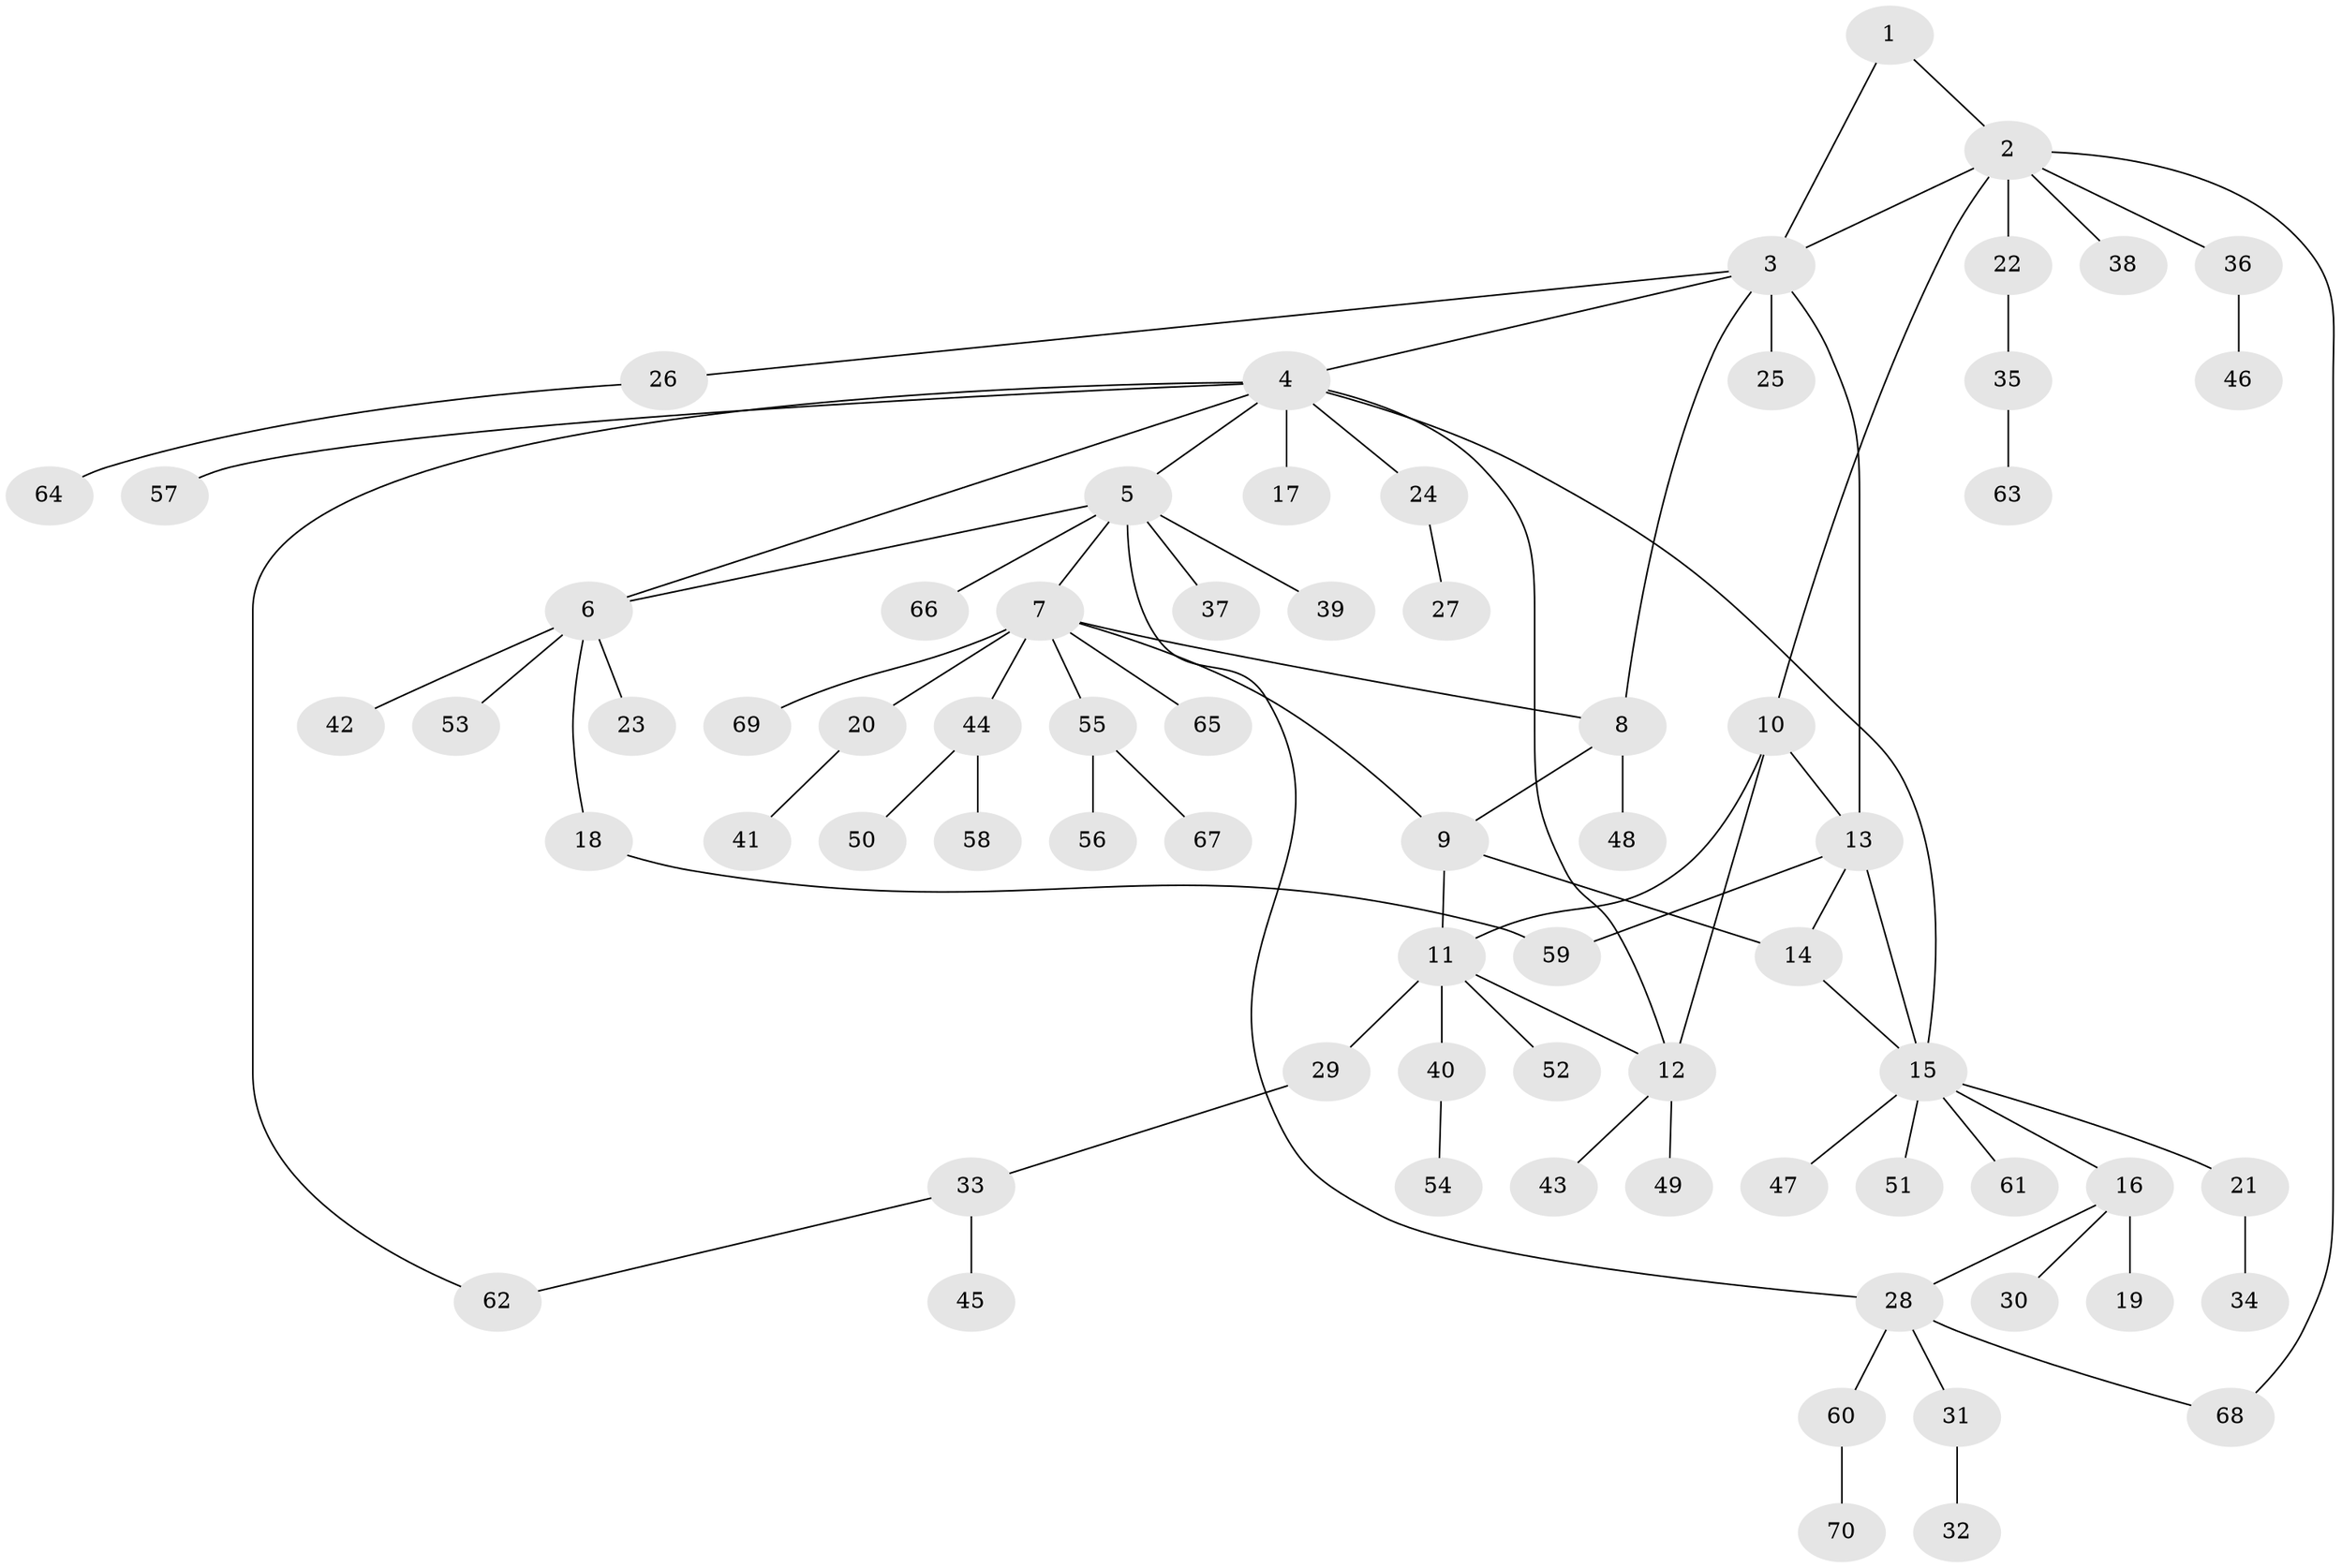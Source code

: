 // Generated by graph-tools (version 1.1) at 2025/26/03/09/25 03:26:38]
// undirected, 70 vertices, 84 edges
graph export_dot {
graph [start="1"]
  node [color=gray90,style=filled];
  1;
  2;
  3;
  4;
  5;
  6;
  7;
  8;
  9;
  10;
  11;
  12;
  13;
  14;
  15;
  16;
  17;
  18;
  19;
  20;
  21;
  22;
  23;
  24;
  25;
  26;
  27;
  28;
  29;
  30;
  31;
  32;
  33;
  34;
  35;
  36;
  37;
  38;
  39;
  40;
  41;
  42;
  43;
  44;
  45;
  46;
  47;
  48;
  49;
  50;
  51;
  52;
  53;
  54;
  55;
  56;
  57;
  58;
  59;
  60;
  61;
  62;
  63;
  64;
  65;
  66;
  67;
  68;
  69;
  70;
  1 -- 2;
  1 -- 3;
  2 -- 3;
  2 -- 10;
  2 -- 22;
  2 -- 36;
  2 -- 38;
  2 -- 68;
  3 -- 4;
  3 -- 8;
  3 -- 13;
  3 -- 25;
  3 -- 26;
  4 -- 5;
  4 -- 6;
  4 -- 12;
  4 -- 15;
  4 -- 17;
  4 -- 24;
  4 -- 57;
  4 -- 62;
  5 -- 6;
  5 -- 7;
  5 -- 28;
  5 -- 37;
  5 -- 39;
  5 -- 66;
  6 -- 18;
  6 -- 23;
  6 -- 42;
  6 -- 53;
  7 -- 8;
  7 -- 9;
  7 -- 20;
  7 -- 44;
  7 -- 55;
  7 -- 65;
  7 -- 69;
  8 -- 9;
  8 -- 48;
  9 -- 11;
  9 -- 14;
  10 -- 11;
  10 -- 12;
  10 -- 13;
  11 -- 12;
  11 -- 29;
  11 -- 40;
  11 -- 52;
  12 -- 43;
  12 -- 49;
  13 -- 14;
  13 -- 15;
  13 -- 59;
  14 -- 15;
  15 -- 16;
  15 -- 21;
  15 -- 47;
  15 -- 51;
  15 -- 61;
  16 -- 19;
  16 -- 28;
  16 -- 30;
  18 -- 59;
  20 -- 41;
  21 -- 34;
  22 -- 35;
  24 -- 27;
  26 -- 64;
  28 -- 31;
  28 -- 60;
  28 -- 68;
  29 -- 33;
  31 -- 32;
  33 -- 45;
  33 -- 62;
  35 -- 63;
  36 -- 46;
  40 -- 54;
  44 -- 50;
  44 -- 58;
  55 -- 56;
  55 -- 67;
  60 -- 70;
}
